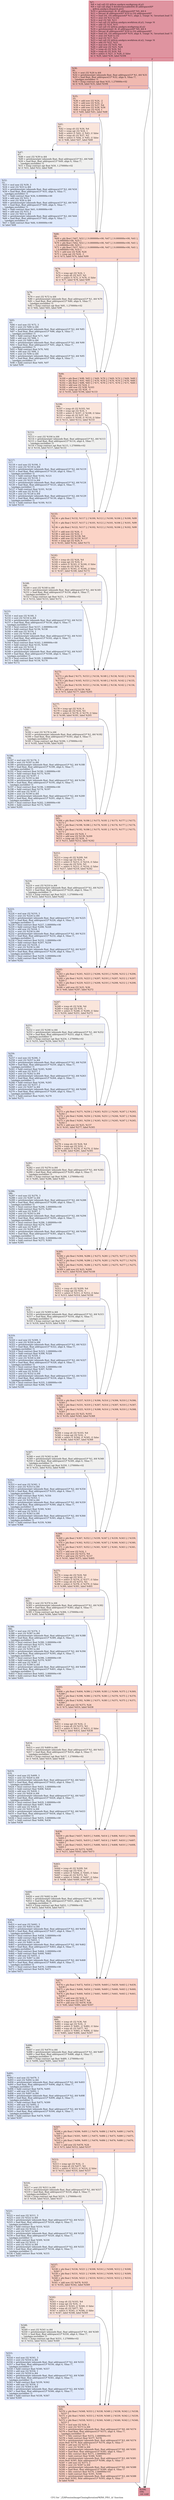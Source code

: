 digraph "CFG for '_Z28PossionImageCloningIterationPKfS0_PfS1_iii' function" {
	label="CFG for '_Z28PossionImageCloningIterationPKfS0_PfS1_iii' function";

	Node0x60a8500 [shape=record,color="#b70d28ff", style=filled, fillcolor="#b70d2870",label="{%7:\l  %8 = tail call i32 @llvm.amdgcn.workgroup.id.y()\l  %9 = tail call align 4 dereferenceable(64) i8 addrspace(4)*\l... @llvm.amdgcn.dispatch.ptr()\l  %10 = getelementptr i8, i8 addrspace(4)* %9, i64 6\l  %11 = bitcast i8 addrspace(4)* %10 to i16 addrspace(4)*\l  %12 = load i16, i16 addrspace(4)* %11, align 2, !range !4, !invariant.load !5\l  %13 = zext i16 %12 to i32\l  %14 = mul i32 %8, %13\l  %15 = tail call i32 @llvm.amdgcn.workitem.id.y(), !range !6\l  %16 = add i32 %14, %15\l  %17 = tail call i32 @llvm.amdgcn.workgroup.id.x()\l  %18 = getelementptr i8, i8 addrspace(4)* %9, i64 4\l  %19 = bitcast i8 addrspace(4)* %18 to i16 addrspace(4)*\l  %20 = load i16, i16 addrspace(4)* %19, align 4, !range !4, !invariant.load !5\l  %21 = zext i16 %20 to i32\l  %22 = mul i32 %17, %21\l  %23 = tail call i32 @llvm.amdgcn.workitem.id.x(), !range !6\l  %24 = add i32 %22, %23\l  %25 = mul nsw i32 %16, %4\l  %26 = add nsw i32 %25, %24\l  %27 = icmp slt i32 %16, %5\l  %28 = icmp slt i32 %24, %4\l  %29 = select i1 %27, i1 %28, i1 false\l  br i1 %29, label %30, label %594\l|{<s0>T|<s1>F}}"];
	Node0x60a8500:s0 -> Node0x60ac0b0;
	Node0x60a8500:s1 -> Node0x60ac140;
	Node0x60ac0b0 [shape=record,color="#3d50c3ff", style=filled, fillcolor="#de614d70",label="{%30:\l30:                                               \l  %31 = sext i32 %26 to i64\l  %32 = getelementptr inbounds float, float addrspace(1)* %1, i64 %31\l  %33 = load float, float addrspace(1)* %32, align 4, !tbaa !7,\l... !amdgpu.noclobber !5\l  %34 = fcmp contract ogt float %33, 1.270000e+02\l  br i1 %34, label %35, label %594\l|{<s0>T|<s1>F}}"];
	Node0x60ac0b0:s0 -> Node0x60ad1c0;
	Node0x60ac0b0:s1 -> Node0x60ac140;
	Node0x60ad1c0 [shape=record,color="#3d50c3ff", style=filled, fillcolor="#f59c7d70",label="{%35:\l35:                                               \l  %36 = add nsw i32 %24, -2\l  %37 = add nsw i32 %16, -2\l  %38 = mul nsw i32 %37, %4\l  %39 = add nsw i32 %38, %36\l  %40 = icmp sgt i32 %24, 1\l  br i1 %40, label %41, label %68\l|{<s0>T|<s1>F}}"];
	Node0x60ad1c0:s0 -> Node0x60ad5d0;
	Node0x60ad1c0:s1 -> Node0x60ad620;
	Node0x60ad5d0 [shape=record,color="#3d50c3ff", style=filled, fillcolor="#f4c5ad70",label="{%41:\l41:                                               \l  %42 = icmp slt i32 %36, %4\l  %43 = icmp sgt i32 %16, 1\l  %44 = select i1 %42, i1 %43, i1 false\l  %45 = icmp slt i32 %37, %5\l  %46 = select i1 %44, i1 %45, i1 false\l  br i1 %46, label %47, label %68\l|{<s0>T|<s1>F}}"];
	Node0x60ad5d0:s0 -> Node0x60ada70;
	Node0x60ad5d0:s1 -> Node0x60ad620;
	Node0x60ada70 [shape=record,color="#3d50c3ff", style=filled, fillcolor="#dedcdb70",label="{%47:\l47:                                               \l  %48 = sext i32 %39 to i64\l  %49 = getelementptr inbounds float, float addrspace(1)* %1, i64 %48\l  %50 = load float, float addrspace(1)* %49, align 4, !tbaa !7,\l... !amdgpu.noclobber !5\l  %51 = fcmp contract ogt float %50, 1.270000e+02\l  br i1 %51, label %52, label %68\l|{<s0>T|<s1>F}}"];
	Node0x60ada70:s0 -> Node0x60ae390;
	Node0x60ada70:s1 -> Node0x60ad620;
	Node0x60ae390 [shape=record,color="#3d50c3ff", style=filled, fillcolor="#b9d0f970",label="{%52:\l52:                                               \l  %53 = mul nsw i32 %39, 3\l  %54 = sext i32 %53 to i64\l  %55 = getelementptr inbounds float, float addrspace(1)* %2, i64 %54\l  %56 = load float, float addrspace(1)* %55, align 4, !tbaa !7,\l... !amdgpu.noclobber !5\l  %57 = fadd contract float %56, 0.000000e+00\l  %58 = add nsw i32 %53, 1\l  %59 = sext i32 %58 to i64\l  %60 = getelementptr inbounds float, float addrspace(1)* %2, i64 %59\l  %61 = load float, float addrspace(1)* %60, align 4, !tbaa !7,\l... !amdgpu.noclobber !5\l  %62 = fadd contract float %61, 0.000000e+00\l  %63 = add nsw i32 %53, 2\l  %64 = sext i32 %63 to i64\l  %65 = getelementptr inbounds float, float addrspace(1)* %2, i64 %64\l  %66 = load float, float addrspace(1)* %65, align 4, !tbaa !7,\l... !amdgpu.noclobber !5\l  %67 = fadd contract float %66, 0.000000e+00\l  br label %68\l}"];
	Node0x60ae390 -> Node0x60ad620;
	Node0x60ad620 [shape=record,color="#3d50c3ff", style=filled, fillcolor="#f59c7d70",label="{%68:\l68:                                               \l  %69 = phi float [ %67, %52 ], [ 0.000000e+00, %47 ], [ 0.000000e+00, %41 ],\l... [ 0.000000e+00, %35 ]\l  %70 = phi float [ %62, %52 ], [ 0.000000e+00, %47 ], [ 0.000000e+00, %41 ],\l... [ 0.000000e+00, %35 ]\l  %71 = phi float [ %57, %52 ], [ 0.000000e+00, %47 ], [ 0.000000e+00, %41 ],\l... [ 0.000000e+00, %35 ]\l  %72 = add nsw i32 %38, %24\l  %73 = icmp sgt i32 %24, -1\l  br i1 %73, label %74, label %99\l|{<s0>T|<s1>F}}"];
	Node0x60ad620:s0 -> Node0x60af490;
	Node0x60ad620:s1 -> Node0x60af4e0;
	Node0x60af490 [shape=record,color="#3d50c3ff", style=filled, fillcolor="#f7b99e70",label="{%74:\l74:                                               \l  %75 = icmp sgt i32 %16, 1\l  %76 = icmp slt i32 %37, %5\l  %77 = select i1 %75, i1 %76, i1 false\l  br i1 %77, label %78, label %99\l|{<s0>T|<s1>F}}"];
	Node0x60af490:s0 -> Node0x60af7f0;
	Node0x60af490:s1 -> Node0x60af4e0;
	Node0x60af7f0 [shape=record,color="#3d50c3ff", style=filled, fillcolor="#e5d8d170",label="{%78:\l78:                                               \l  %79 = sext i32 %72 to i64\l  %80 = getelementptr inbounds float, float addrspace(1)* %1, i64 %79\l  %81 = load float, float addrspace(1)* %80, align 4, !tbaa !7,\l... !amdgpu.noclobber !5\l  %82 = fcmp contract ogt float %81, 1.270000e+02\l  br i1 %82, label %83, label %99\l|{<s0>T|<s1>F}}"];
	Node0x60af7f0:s0 -> Node0x60afb30;
	Node0x60af7f0:s1 -> Node0x60af4e0;
	Node0x60afb30 [shape=record,color="#3d50c3ff", style=filled, fillcolor="#c5d6f270",label="{%83:\l83:                                               \l  %84 = mul nsw i32 %72, 3\l  %85 = sext i32 %84 to i64\l  %86 = getelementptr inbounds float, float addrspace(1)* %2, i64 %85\l  %87 = load float, float addrspace(1)* %86, align 4, !tbaa !7,\l... !amdgpu.noclobber !5\l  %88 = fadd contract float %71, %87\l  %89 = add nsw i32 %84, 1\l  %90 = sext i32 %89 to i64\l  %91 = getelementptr inbounds float, float addrspace(1)* %2, i64 %90\l  %92 = load float, float addrspace(1)* %91, align 4, !tbaa !7,\l... !amdgpu.noclobber !5\l  %93 = fadd contract float %70, %92\l  %94 = add nsw i32 %84, 2\l  %95 = sext i32 %94 to i64\l  %96 = getelementptr inbounds float, float addrspace(1)* %2, i64 %95\l  %97 = load float, float addrspace(1)* %96, align 4, !tbaa !7,\l... !amdgpu.noclobber !5\l  %98 = fadd contract float %69, %97\l  br label %99\l}"];
	Node0x60afb30 -> Node0x60af4e0;
	Node0x60af4e0 [shape=record,color="#3d50c3ff", style=filled, fillcolor="#f59c7d70",label="{%99:\l99:                                               \l  %100 = phi float [ %98, %83 ], [ %69, %78 ], [ %69, %74 ], [ %69, %68 ]\l  %101 = phi float [ %93, %83 ], [ %70, %78 ], [ %70, %74 ], [ %70, %68 ]\l  %102 = phi float [ %88, %83 ], [ %71, %78 ], [ %71, %74 ], [ %71, %68 ]\l  %103 = add nsw i32 %24, 2\l  %104 = add nsw i32 %38, %103\l  %105 = icmp sgt i32 %24, -3\l  br i1 %105, label %106, label %133\l|{<s0>T|<s1>F}}"];
	Node0x60af4e0:s0 -> Node0x60b09f0;
	Node0x60af4e0:s1 -> Node0x60b0a40;
	Node0x60b09f0 [shape=record,color="#3d50c3ff", style=filled, fillcolor="#f4c5ad70",label="{%106:\l106:                                              \l  %107 = icmp slt i32 %103, %4\l  %108 = icmp sgt i32 %16, 1\l  %109 = select i1 %107, i1 %108, i1 false\l  %110 = icmp slt i32 %37, %5\l  %111 = select i1 %109, i1 %110, i1 false\l  br i1 %111, label %112, label %133\l|{<s0>T|<s1>F}}"];
	Node0x60b09f0:s0 -> Node0x60b0e90;
	Node0x60b09f0:s1 -> Node0x60b0a40;
	Node0x60b0e90 [shape=record,color="#3d50c3ff", style=filled, fillcolor="#dedcdb70",label="{%112:\l112:                                              \l  %113 = sext i32 %104 to i64\l  %114 = getelementptr inbounds float, float addrspace(1)* %1, i64 %113\l  %115 = load float, float addrspace(1)* %114, align 4, !tbaa !7,\l... !amdgpu.noclobber !5\l  %116 = fcmp contract ogt float %115, 1.270000e+02\l  br i1 %116, label %117, label %133\l|{<s0>T|<s1>F}}"];
	Node0x60b0e90:s0 -> Node0x60b11d0;
	Node0x60b0e90:s1 -> Node0x60b0a40;
	Node0x60b11d0 [shape=record,color="#3d50c3ff", style=filled, fillcolor="#b9d0f970",label="{%117:\l117:                                              \l  %118 = mul nsw i32 %104, 3\l  %119 = sext i32 %118 to i64\l  %120 = getelementptr inbounds float, float addrspace(1)* %2, i64 %119\l  %121 = load float, float addrspace(1)* %120, align 4, !tbaa !7,\l... !amdgpu.noclobber !5\l  %122 = fadd contract float %102, %121\l  %123 = add nsw i32 %118, 1\l  %124 = sext i32 %123 to i64\l  %125 = getelementptr inbounds float, float addrspace(1)* %2, i64 %124\l  %126 = load float, float addrspace(1)* %125, align 4, !tbaa !7,\l... !amdgpu.noclobber !5\l  %127 = fadd contract float %101, %126\l  %128 = add nsw i32 %118, 2\l  %129 = sext i32 %128 to i64\l  %130 = getelementptr inbounds float, float addrspace(1)* %2, i64 %129\l  %131 = load float, float addrspace(1)* %130, align 4, !tbaa !7,\l... !amdgpu.noclobber !5\l  %132 = fadd contract float %100, %131\l  br label %133\l}"];
	Node0x60b11d0 -> Node0x60b0a40;
	Node0x60b0a40 [shape=record,color="#3d50c3ff", style=filled, fillcolor="#f59c7d70",label="{%133:\l133:                                              \l  %134 = phi float [ %132, %117 ], [ %100, %112 ], [ %100, %106 ], [ %100, %99\l... ]\l  %135 = phi float [ %127, %117 ], [ %101, %112 ], [ %101, %106 ], [ %101, %99\l... ]\l  %136 = phi float [ %122, %117 ], [ %102, %112 ], [ %102, %106 ], [ %102, %99\l... ]\l  %137 = add nsw i32 %24, -1\l  %138 = add nsw i32 %16, -1\l  %139 = mul nsw i32 %138, %4\l  %140 = add nsw i32 %139, %137\l  %141 = icmp sgt i32 %24, 0\l  br i1 %141, label %142, label %172\l|{<s0>T|<s1>F}}"];
	Node0x60b0a40:s0 -> Node0x60b25b0;
	Node0x60b0a40:s1 -> Node0x60b2600;
	Node0x60b25b0 [shape=record,color="#3d50c3ff", style=filled, fillcolor="#f7b99e70",label="{%142:\l142:                                              \l  %143 = icmp sle i32 %24, %4\l  %144 = icmp sgt i32 %16, 0\l  %145 = select i1 %143, i1 %144, i1 false\l  %146 = icmp sle i32 %16, %5\l  %147 = select i1 %145, i1 %146, i1 false\l  br i1 %147, label %148, label %172\l|{<s0>T|<s1>F}}"];
	Node0x60b25b0:s0 -> Node0x60b2a50;
	Node0x60b25b0:s1 -> Node0x60b2600;
	Node0x60b2a50 [shape=record,color="#3d50c3ff", style=filled, fillcolor="#e5d8d170",label="{%148:\l148:                                              \l  %149 = sext i32 %140 to i64\l  %150 = getelementptr inbounds float, float addrspace(1)* %1, i64 %149\l  %151 = load float, float addrspace(1)* %150, align 4, !tbaa !7,\l... !amdgpu.noclobber !5\l  %152 = fcmp contract ogt float %151, 1.270000e+02\l  br i1 %152, label %153, label %172\l|{<s0>T|<s1>F}}"];
	Node0x60b2a50:s0 -> Node0x60b2d90;
	Node0x60b2a50:s1 -> Node0x60b2600;
	Node0x60b2d90 [shape=record,color="#3d50c3ff", style=filled, fillcolor="#c5d6f270",label="{%153:\l153:                                              \l  %154 = mul nsw i32 %140, 3\l  %155 = sext i32 %154 to i64\l  %156 = getelementptr inbounds float, float addrspace(1)* %2, i64 %155\l  %157 = load float, float addrspace(1)* %156, align 4, !tbaa !7,\l... !amdgpu.noclobber !5\l  %158 = fmul contract float %157, 2.000000e+00\l  %159 = fadd contract float %136, %158\l  %160 = add nsw i32 %154, 1\l  %161 = sext i32 %160 to i64\l  %162 = getelementptr inbounds float, float addrspace(1)* %2, i64 %161\l  %163 = load float, float addrspace(1)* %162, align 4, !tbaa !7,\l... !amdgpu.noclobber !5\l  %164 = fmul contract float %163, 2.000000e+00\l  %165 = fadd contract float %135, %164\l  %166 = add nsw i32 %154, 2\l  %167 = sext i32 %166 to i64\l  %168 = getelementptr inbounds float, float addrspace(1)* %2, i64 %167\l  %169 = load float, float addrspace(1)* %168, align 4, !tbaa !7,\l... !amdgpu.noclobber !5\l  %170 = fmul contract float %169, 2.000000e+00\l  %171 = fadd contract float %134, %170\l  br label %172\l}"];
	Node0x60b2d90 -> Node0x60b2600;
	Node0x60b2600 [shape=record,color="#3d50c3ff", style=filled, fillcolor="#f59c7d70",label="{%172:\l172:                                              \l  %173 = phi float [ %171, %153 ], [ %134, %148 ], [ %134, %142 ], [ %134,\l... %133 ]\l  %174 = phi float [ %165, %153 ], [ %135, %148 ], [ %135, %142 ], [ %135,\l... %133 ]\l  %175 = phi float [ %159, %153 ], [ %136, %148 ], [ %136, %142 ], [ %136,\l... %133 ]\l  %176 = add nsw i32 %139, %24\l  br i1 %73, label %177, label %205\l|{<s0>T|<s1>F}}"];
	Node0x60b2600:s0 -> Node0x60b3d20;
	Node0x60b2600:s1 -> Node0x60b3d70;
	Node0x60b3d20 [shape=record,color="#3d50c3ff", style=filled, fillcolor="#f7b99e70",label="{%177:\l177:                                              \l  %178 = icmp sgt i32 %16, 0\l  %179 = icmp sle i32 %16, %5\l  %180 = select i1 %178, i1 %179, i1 false\l  br i1 %180, label %181, label %205\l|{<s0>T|<s1>F}}"];
	Node0x60b3d20:s0 -> Node0x60b4080;
	Node0x60b3d20:s1 -> Node0x60b3d70;
	Node0x60b4080 [shape=record,color="#3d50c3ff", style=filled, fillcolor="#e5d8d170",label="{%181:\l181:                                              \l  %182 = sext i32 %176 to i64\l  %183 = getelementptr inbounds float, float addrspace(1)* %1, i64 %182\l  %184 = load float, float addrspace(1)* %183, align 4, !tbaa !7,\l... !amdgpu.noclobber !5\l  %185 = fcmp contract ogt float %184, 1.270000e+02\l  br i1 %185, label %186, label %205\l|{<s0>T|<s1>F}}"];
	Node0x60b4080:s0 -> Node0x60b4390;
	Node0x60b4080:s1 -> Node0x60b3d70;
	Node0x60b4390 [shape=record,color="#3d50c3ff", style=filled, fillcolor="#c5d6f270",label="{%186:\l186:                                              \l  %187 = mul nsw i32 %176, 3\l  %188 = sext i32 %187 to i64\l  %189 = getelementptr inbounds float, float addrspace(1)* %2, i64 %188\l  %190 = load float, float addrspace(1)* %189, align 4, !tbaa !7,\l... !amdgpu.noclobber !5\l  %191 = fmul contract float %190, 2.000000e+00\l  %192 = fadd contract float %175, %191\l  %193 = add nsw i32 %187, 1\l  %194 = sext i32 %193 to i64\l  %195 = getelementptr inbounds float, float addrspace(1)* %2, i64 %194\l  %196 = load float, float addrspace(1)* %195, align 4, !tbaa !7,\l... !amdgpu.noclobber !5\l  %197 = fmul contract float %196, 2.000000e+00\l  %198 = fadd contract float %174, %197\l  %199 = add nsw i32 %187, 2\l  %200 = sext i32 %199 to i64\l  %201 = getelementptr inbounds float, float addrspace(1)* %2, i64 %200\l  %202 = load float, float addrspace(1)* %201, align 4, !tbaa !7,\l... !amdgpu.noclobber !5\l  %203 = fmul contract float %202, 2.000000e+00\l  %204 = fadd contract float %173, %203\l  br label %205\l}"];
	Node0x60b4390 -> Node0x60b3d70;
	Node0x60b3d70 [shape=record,color="#3d50c3ff", style=filled, fillcolor="#f59c7d70",label="{%205:\l205:                                              \l  %206 = phi float [ %204, %186 ], [ %173, %181 ], [ %173, %177 ], [ %173,\l... %172 ]\l  %207 = phi float [ %198, %186 ], [ %174, %181 ], [ %174, %177 ], [ %174,\l... %172 ]\l  %208 = phi float [ %192, %186 ], [ %175, %181 ], [ %175, %177 ], [ %175,\l... %172 ]\l  %209 = add nsw i32 %24, 1\l  %210 = add nsw i32 %139, %209\l  %211 = icmp sgt i32 %24, -2\l  br i1 %211, label %212, label %242\l|{<s0>T|<s1>F}}"];
	Node0x60b3d70:s0 -> Node0x60b5400;
	Node0x60b3d70:s1 -> Node0x60b5450;
	Node0x60b5400 [shape=record,color="#3d50c3ff", style=filled, fillcolor="#f4c5ad70",label="{%212:\l212:                                              \l  %213 = icmp slt i32 %209, %4\l  %214 = icmp sgt i32 %16, 0\l  %215 = select i1 %213, i1 %214, i1 false\l  %216 = icmp sle i32 %16, %5\l  %217 = select i1 %215, i1 %216, i1 false\l  br i1 %217, label %218, label %242\l|{<s0>T|<s1>F}}"];
	Node0x60b5400:s0 -> Node0x60b58a0;
	Node0x60b5400:s1 -> Node0x60b5450;
	Node0x60b58a0 [shape=record,color="#3d50c3ff", style=filled, fillcolor="#dedcdb70",label="{%218:\l218:                                              \l  %219 = sext i32 %210 to i64\l  %220 = getelementptr inbounds float, float addrspace(1)* %1, i64 %219\l  %221 = load float, float addrspace(1)* %220, align 4, !tbaa !7,\l... !amdgpu.noclobber !5\l  %222 = fcmp contract ogt float %221, 1.270000e+02\l  br i1 %222, label %223, label %242\l|{<s0>T|<s1>F}}"];
	Node0x60b58a0:s0 -> Node0x60b5bb0;
	Node0x60b58a0:s1 -> Node0x60b5450;
	Node0x60b5bb0 [shape=record,color="#3d50c3ff", style=filled, fillcolor="#b9d0f970",label="{%223:\l223:                                              \l  %224 = mul nsw i32 %210, 3\l  %225 = sext i32 %224 to i64\l  %226 = getelementptr inbounds float, float addrspace(1)* %2, i64 %225\l  %227 = load float, float addrspace(1)* %226, align 4, !tbaa !7,\l... !amdgpu.noclobber !5\l  %228 = fmul contract float %227, 2.000000e+00\l  %229 = fadd contract float %208, %228\l  %230 = add nsw i32 %224, 1\l  %231 = sext i32 %230 to i64\l  %232 = getelementptr inbounds float, float addrspace(1)* %2, i64 %231\l  %233 = load float, float addrspace(1)* %232, align 4, !tbaa !7,\l... !amdgpu.noclobber !5\l  %234 = fmul contract float %233, 2.000000e+00\l  %235 = fadd contract float %207, %234\l  %236 = add nsw i32 %224, 2\l  %237 = sext i32 %236 to i64\l  %238 = getelementptr inbounds float, float addrspace(1)* %2, i64 %237\l  %239 = load float, float addrspace(1)* %238, align 4, !tbaa !7,\l... !amdgpu.noclobber !5\l  %240 = fmul contract float %239, 2.000000e+00\l  %241 = fadd contract float %206, %240\l  br label %242\l}"];
	Node0x60b5bb0 -> Node0x60b5450;
	Node0x60b5450 [shape=record,color="#3d50c3ff", style=filled, fillcolor="#f59c7d70",label="{%242:\l242:                                              \l  %243 = phi float [ %241, %223 ], [ %206, %218 ], [ %206, %212 ], [ %206,\l... %205 ]\l  %244 = phi float [ %235, %223 ], [ %207, %218 ], [ %207, %212 ], [ %207,\l... %205 ]\l  %245 = phi float [ %229, %223 ], [ %208, %218 ], [ %208, %212 ], [ %208,\l... %205 ]\l  %246 = add nsw i32 %25, %36\l  br i1 %40, label %247, label %272\l|{<s0>T|<s1>F}}"];
	Node0x60b5450:s0 -> Node0x60b6b00;
	Node0x60b5450:s1 -> Node0x60b6b50;
	Node0x60b6b00 [shape=record,color="#3d50c3ff", style=filled, fillcolor="#f4c5ad70",label="{%247:\l247:                                              \l  %248 = icmp slt i32 %36, %4\l  %249 = icmp sgt i32 %16, -1\l  %250 = select i1 %248, i1 %249, i1 false\l  br i1 %250, label %251, label %272\l|{<s0>T|<s1>F}}"];
	Node0x60b6b00:s0 -> Node0x60b6e60;
	Node0x60b6b00:s1 -> Node0x60b6b50;
	Node0x60b6e60 [shape=record,color="#3d50c3ff", style=filled, fillcolor="#dedcdb70",label="{%251:\l251:                                              \l  %252 = sext i32 %246 to i64\l  %253 = getelementptr inbounds float, float addrspace(1)* %1, i64 %252\l  %254 = load float, float addrspace(1)* %253, align 4, !tbaa !7,\l... !amdgpu.noclobber !5\l  %255 = fcmp contract ogt float %254, 1.270000e+02\l  br i1 %255, label %256, label %272\l|{<s0>T|<s1>F}}"];
	Node0x60b6e60:s0 -> Node0x60b7170;
	Node0x60b6e60:s1 -> Node0x60b6b50;
	Node0x60b7170 [shape=record,color="#3d50c3ff", style=filled, fillcolor="#b9d0f970",label="{%256:\l256:                                              \l  %257 = mul nsw i32 %246, 3\l  %258 = sext i32 %257 to i64\l  %259 = getelementptr inbounds float, float addrspace(1)* %2, i64 %258\l  %260 = load float, float addrspace(1)* %259, align 4, !tbaa !7,\l... !amdgpu.noclobber !5\l  %261 = fadd contract float %245, %260\l  %262 = add nsw i32 %257, 1\l  %263 = sext i32 %262 to i64\l  %264 = getelementptr inbounds float, float addrspace(1)* %2, i64 %263\l  %265 = load float, float addrspace(1)* %264, align 4, !tbaa !7,\l... !amdgpu.noclobber !5\l  %266 = fadd contract float %244, %265\l  %267 = add nsw i32 %257, 2\l  %268 = sext i32 %267 to i64\l  %269 = getelementptr inbounds float, float addrspace(1)* %2, i64 %268\l  %270 = load float, float addrspace(1)* %269, align 4, !tbaa !7,\l... !amdgpu.noclobber !5\l  %271 = fadd contract float %243, %270\l  br label %272\l}"];
	Node0x60b7170 -> Node0x60b6b50;
	Node0x60b6b50 [shape=record,color="#3d50c3ff", style=filled, fillcolor="#f59c7d70",label="{%272:\l272:                                              \l  %273 = phi float [ %271, %256 ], [ %243, %251 ], [ %243, %247 ], [ %243,\l... %242 ]\l  %274 = phi float [ %266, %256 ], [ %244, %251 ], [ %244, %247 ], [ %244,\l... %242 ]\l  %275 = phi float [ %261, %256 ], [ %245, %251 ], [ %245, %247 ], [ %245,\l... %242 ]\l  %276 = add nsw i32 %25, %137\l  br i1 %141, label %277, label %305\l|{<s0>T|<s1>F}}"];
	Node0x60b6b50:s0 -> Node0x60b8750;
	Node0x60b6b50:s1 -> Node0x60b87a0;
	Node0x60b8750 [shape=record,color="#3d50c3ff", style=filled, fillcolor="#f7b99e70",label="{%277:\l277:                                              \l  %278 = icmp sle i32 %24, %4\l  %279 = icmp sgt i32 %16, -1\l  %280 = select i1 %278, i1 %279, i1 false\l  br i1 %280, label %281, label %305\l|{<s0>T|<s1>F}}"];
	Node0x60b8750:s0 -> Node0x60b8a70;
	Node0x60b8750:s1 -> Node0x60b87a0;
	Node0x60b8a70 [shape=record,color="#3d50c3ff", style=filled, fillcolor="#e5d8d170",label="{%281:\l281:                                              \l  %282 = sext i32 %276 to i64\l  %283 = getelementptr inbounds float, float addrspace(1)* %1, i64 %282\l  %284 = load float, float addrspace(1)* %283, align 4, !tbaa !7,\l... !amdgpu.noclobber !5\l  %285 = fcmp contract ogt float %284, 1.270000e+02\l  br i1 %285, label %286, label %305\l|{<s0>T|<s1>F}}"];
	Node0x60b8a70:s0 -> Node0x60b8d80;
	Node0x60b8a70:s1 -> Node0x60b87a0;
	Node0x60b8d80 [shape=record,color="#3d50c3ff", style=filled, fillcolor="#c5d6f270",label="{%286:\l286:                                              \l  %287 = mul nsw i32 %276, 3\l  %288 = sext i32 %287 to i64\l  %289 = getelementptr inbounds float, float addrspace(1)* %2, i64 %288\l  %290 = load float, float addrspace(1)* %289, align 4, !tbaa !7,\l... !amdgpu.noclobber !5\l  %291 = fmul contract float %290, 2.000000e+00\l  %292 = fadd contract float %275, %291\l  %293 = add nsw i32 %287, 1\l  %294 = sext i32 %293 to i64\l  %295 = getelementptr inbounds float, float addrspace(1)* %2, i64 %294\l  %296 = load float, float addrspace(1)* %295, align 4, !tbaa !7,\l... !amdgpu.noclobber !5\l  %297 = fmul contract float %296, 2.000000e+00\l  %298 = fadd contract float %274, %297\l  %299 = add nsw i32 %287, 2\l  %300 = sext i32 %299 to i64\l  %301 = getelementptr inbounds float, float addrspace(1)* %2, i64 %300\l  %302 = load float, float addrspace(1)* %301, align 4, !tbaa !7,\l... !amdgpu.noclobber !5\l  %303 = fmul contract float %302, 2.000000e+00\l  %304 = fadd contract float %273, %303\l  br label %305\l}"];
	Node0x60b8d80 -> Node0x60b87a0;
	Node0x60b87a0 [shape=record,color="#3d50c3ff", style=filled, fillcolor="#f59c7d70",label="{%305:\l305:                                              \l  %306 = phi float [ %304, %286 ], [ %273, %281 ], [ %273, %277 ], [ %273,\l... %272 ]\l  %307 = phi float [ %298, %286 ], [ %274, %281 ], [ %274, %277 ], [ %274,\l... %272 ]\l  %308 = phi float [ %292, %286 ], [ %275, %281 ], [ %275, %277 ], [ %275,\l... %272 ]\l  %309 = add nsw i32 %25, %209\l  br i1 %211, label %310, label %338\l|{<s0>T|<s1>F}}"];
	Node0x60b87a0:s0 -> Node0x60b9cd0;
	Node0x60b87a0:s1 -> Node0x60b9d20;
	Node0x60b9cd0 [shape=record,color="#3d50c3ff", style=filled, fillcolor="#f4c5ad70",label="{%310:\l310:                                              \l  %311 = icmp slt i32 %209, %4\l  %312 = icmp sgt i32 %16, -1\l  %313 = select i1 %311, i1 %312, i1 false\l  br i1 %313, label %314, label %338\l|{<s0>T|<s1>F}}"];
	Node0x60b9cd0:s0 -> Node0x60ba030;
	Node0x60b9cd0:s1 -> Node0x60b9d20;
	Node0x60ba030 [shape=record,color="#3d50c3ff", style=filled, fillcolor="#dedcdb70",label="{%314:\l314:                                              \l  %315 = sext i32 %309 to i64\l  %316 = getelementptr inbounds float, float addrspace(1)* %1, i64 %315\l  %317 = load float, float addrspace(1)* %316, align 4, !tbaa !7,\l... !amdgpu.noclobber !5\l  %318 = fcmp contract ogt float %317, 1.270000e+02\l  br i1 %318, label %319, label %338\l|{<s0>T|<s1>F}}"];
	Node0x60ba030:s0 -> Node0x60ba340;
	Node0x60ba030:s1 -> Node0x60b9d20;
	Node0x60ba340 [shape=record,color="#3d50c3ff", style=filled, fillcolor="#b9d0f970",label="{%319:\l319:                                              \l  %320 = mul nsw i32 %309, 3\l  %321 = sext i32 %320 to i64\l  %322 = getelementptr inbounds float, float addrspace(1)* %2, i64 %321\l  %323 = load float, float addrspace(1)* %322, align 4, !tbaa !7,\l... !amdgpu.noclobber !5\l  %324 = fmul contract float %323, 2.000000e+00\l  %325 = fadd contract float %308, %324\l  %326 = add nsw i32 %320, 1\l  %327 = sext i32 %326 to i64\l  %328 = getelementptr inbounds float, float addrspace(1)* %2, i64 %327\l  %329 = load float, float addrspace(1)* %328, align 4, !tbaa !7,\l... !amdgpu.noclobber !5\l  %330 = fmul contract float %329, 2.000000e+00\l  %331 = fadd contract float %307, %330\l  %332 = add nsw i32 %320, 2\l  %333 = sext i32 %332 to i64\l  %334 = getelementptr inbounds float, float addrspace(1)* %2, i64 %333\l  %335 = load float, float addrspace(1)* %334, align 4, !tbaa !7,\l... !amdgpu.noclobber !5\l  %336 = fmul contract float %335, 2.000000e+00\l  %337 = fadd contract float %306, %336\l  br label %338\l}"];
	Node0x60ba340 -> Node0x60b9d20;
	Node0x60b9d20 [shape=record,color="#3d50c3ff", style=filled, fillcolor="#f59c7d70",label="{%338:\l338:                                              \l  %339 = phi float [ %337, %319 ], [ %306, %314 ], [ %306, %310 ], [ %306,\l... %305 ]\l  %340 = phi float [ %331, %319 ], [ %307, %314 ], [ %307, %310 ], [ %307,\l... %305 ]\l  %341 = phi float [ %325, %319 ], [ %308, %314 ], [ %308, %310 ], [ %308,\l... %305 ]\l  %342 = add nsw i32 %25, %103\l  br i1 %105, label %343, label %368\l|{<s0>T|<s1>F}}"];
	Node0x60b9d20:s0 -> Node0x60bb2a0;
	Node0x60b9d20:s1 -> Node0x60bb2f0;
	Node0x60bb2a0 [shape=record,color="#3d50c3ff", style=filled, fillcolor="#f4c5ad70",label="{%343:\l343:                                              \l  %344 = icmp slt i32 %103, %4\l  %345 = icmp sgt i32 %16, -1\l  %346 = select i1 %344, i1 %345, i1 false\l  br i1 %346, label %347, label %368\l|{<s0>T|<s1>F}}"];
	Node0x60bb2a0:s0 -> Node0x60bb600;
	Node0x60bb2a0:s1 -> Node0x60bb2f0;
	Node0x60bb600 [shape=record,color="#3d50c3ff", style=filled, fillcolor="#dedcdb70",label="{%347:\l347:                                              \l  %348 = sext i32 %342 to i64\l  %349 = getelementptr inbounds float, float addrspace(1)* %1, i64 %348\l  %350 = load float, float addrspace(1)* %349, align 4, !tbaa !7,\l... !amdgpu.noclobber !5\l  %351 = fcmp contract ogt float %350, 1.270000e+02\l  br i1 %351, label %352, label %368\l|{<s0>T|<s1>F}}"];
	Node0x60bb600:s0 -> Node0x60bb910;
	Node0x60bb600:s1 -> Node0x60bb2f0;
	Node0x60bb910 [shape=record,color="#3d50c3ff", style=filled, fillcolor="#b9d0f970",label="{%352:\l352:                                              \l  %353 = mul nsw i32 %342, 3\l  %354 = sext i32 %353 to i64\l  %355 = getelementptr inbounds float, float addrspace(1)* %2, i64 %354\l  %356 = load float, float addrspace(1)* %355, align 4, !tbaa !7,\l... !amdgpu.noclobber !5\l  %357 = fadd contract float %341, %356\l  %358 = add nsw i32 %353, 1\l  %359 = sext i32 %358 to i64\l  %360 = getelementptr inbounds float, float addrspace(1)* %2, i64 %359\l  %361 = load float, float addrspace(1)* %360, align 4, !tbaa !7,\l... !amdgpu.noclobber !5\l  %362 = fadd contract float %340, %361\l  %363 = add nsw i32 %353, 2\l  %364 = sext i32 %363 to i64\l  %365 = getelementptr inbounds float, float addrspace(1)* %2, i64 %364\l  %366 = load float, float addrspace(1)* %365, align 4, !tbaa !7,\l... !amdgpu.noclobber !5\l  %367 = fadd contract float %339, %366\l  br label %368\l}"];
	Node0x60bb910 -> Node0x60bb2f0;
	Node0x60bb2f0 [shape=record,color="#3d50c3ff", style=filled, fillcolor="#f59c7d70",label="{%368:\l368:                                              \l  %369 = phi float [ %367, %352 ], [ %339, %347 ], [ %339, %343 ], [ %339,\l... %338 ]\l  %370 = phi float [ %362, %352 ], [ %340, %347 ], [ %340, %343 ], [ %340,\l... %338 ]\l  %371 = phi float [ %357, %352 ], [ %341, %347 ], [ %341, %343 ], [ %341,\l... %338 ]\l  %372 = add nsw i32 %16, 1\l  %373 = mul nsw i32 %372, %4\l  %374 = add nsw i32 %373, %137\l  br i1 %141, label %375, label %405\l|{<s0>T|<s1>F}}"];
	Node0x60bb2f0:s0 -> Node0x60bc7d0;
	Node0x60bb2f0:s1 -> Node0x60bc820;
	Node0x60bc7d0 [shape=record,color="#3d50c3ff", style=filled, fillcolor="#f7b99e70",label="{%375:\l375:                                              \l  %376 = icmp sle i32 %24, %4\l  %377 = icmp sgt i32 %16, -2\l  %378 = select i1 %376, i1 %377, i1 false\l  %379 = icmp slt i32 %372, %5\l  %380 = select i1 %378, i1 %379, i1 false\l  br i1 %380, label %381, label %405\l|{<s0>T|<s1>F}}"];
	Node0x60bc7d0:s0 -> Node0x60bcc70;
	Node0x60bc7d0:s1 -> Node0x60bc820;
	Node0x60bcc70 [shape=record,color="#3d50c3ff", style=filled, fillcolor="#e5d8d170",label="{%381:\l381:                                              \l  %382 = sext i32 %374 to i64\l  %383 = getelementptr inbounds float, float addrspace(1)* %1, i64 %382\l  %384 = load float, float addrspace(1)* %383, align 4, !tbaa !7,\l... !amdgpu.noclobber !5\l  %385 = fcmp contract ogt float %384, 1.270000e+02\l  br i1 %385, label %386, label %405\l|{<s0>T|<s1>F}}"];
	Node0x60bcc70:s0 -> Node0x60bcf80;
	Node0x60bcc70:s1 -> Node0x60bc820;
	Node0x60bcf80 [shape=record,color="#3d50c3ff", style=filled, fillcolor="#c5d6f270",label="{%386:\l386:                                              \l  %387 = mul nsw i32 %374, 3\l  %388 = sext i32 %387 to i64\l  %389 = getelementptr inbounds float, float addrspace(1)* %2, i64 %388\l  %390 = load float, float addrspace(1)* %389, align 4, !tbaa !7,\l... !amdgpu.noclobber !5\l  %391 = fmul contract float %390, 2.000000e+00\l  %392 = fadd contract float %371, %391\l  %393 = add nsw i32 %387, 1\l  %394 = sext i32 %393 to i64\l  %395 = getelementptr inbounds float, float addrspace(1)* %2, i64 %394\l  %396 = load float, float addrspace(1)* %395, align 4, !tbaa !7,\l... !amdgpu.noclobber !5\l  %397 = fmul contract float %396, 2.000000e+00\l  %398 = fadd contract float %370, %397\l  %399 = add nsw i32 %387, 2\l  %400 = sext i32 %399 to i64\l  %401 = getelementptr inbounds float, float addrspace(1)* %2, i64 %400\l  %402 = load float, float addrspace(1)* %401, align 4, !tbaa !7,\l... !amdgpu.noclobber !5\l  %403 = fmul contract float %402, 2.000000e+00\l  %404 = fadd contract float %369, %403\l  br label %405\l}"];
	Node0x60bcf80 -> Node0x60bc820;
	Node0x60bc820 [shape=record,color="#3d50c3ff", style=filled, fillcolor="#f59c7d70",label="{%405:\l405:                                              \l  %406 = phi float [ %404, %386 ], [ %369, %381 ], [ %369, %375 ], [ %369,\l... %368 ]\l  %407 = phi float [ %398, %386 ], [ %370, %381 ], [ %370, %375 ], [ %370,\l... %368 ]\l  %408 = phi float [ %392, %386 ], [ %371, %381 ], [ %371, %375 ], [ %371,\l... %368 ]\l  %409 = add nsw i32 %373, %24\l  br i1 %73, label %410, label %438\l|{<s0>T|<s1>F}}"];
	Node0x60bc820:s0 -> Node0x60ab320;
	Node0x60bc820:s1 -> Node0x60ab370;
	Node0x60ab320 [shape=record,color="#3d50c3ff", style=filled, fillcolor="#f7b99e70",label="{%410:\l410:                                              \l  %411 = icmp sgt i32 %16, -2\l  %412 = icmp slt i32 %372, %5\l  %413 = select i1 %411, i1 %412, i1 false\l  br i1 %413, label %414, label %438\l|{<s0>T|<s1>F}}"];
	Node0x60ab320:s0 -> Node0x60a9920;
	Node0x60ab320:s1 -> Node0x60ab370;
	Node0x60a9920 [shape=record,color="#3d50c3ff", style=filled, fillcolor="#e5d8d170",label="{%414:\l414:                                              \l  %415 = sext i32 %409 to i64\l  %416 = getelementptr inbounds float, float addrspace(1)* %1, i64 %415\l  %417 = load float, float addrspace(1)* %416, align 4, !tbaa !7,\l... !amdgpu.noclobber !5\l  %418 = fcmp contract ogt float %417, 1.270000e+02\l  br i1 %418, label %419, label %438\l|{<s0>T|<s1>F}}"];
	Node0x60a9920:s0 -> Node0x60a9c30;
	Node0x60a9920:s1 -> Node0x60ab370;
	Node0x60a9c30 [shape=record,color="#3d50c3ff", style=filled, fillcolor="#c5d6f270",label="{%419:\l419:                                              \l  %420 = mul nsw i32 %409, 3\l  %421 = sext i32 %420 to i64\l  %422 = getelementptr inbounds float, float addrspace(1)* %2, i64 %421\l  %423 = load float, float addrspace(1)* %422, align 4, !tbaa !7,\l... !amdgpu.noclobber !5\l  %424 = fmul contract float %423, 2.000000e+00\l  %425 = fadd contract float %408, %424\l  %426 = add nsw i32 %420, 1\l  %427 = sext i32 %426 to i64\l  %428 = getelementptr inbounds float, float addrspace(1)* %2, i64 %427\l  %429 = load float, float addrspace(1)* %428, align 4, !tbaa !7,\l... !amdgpu.noclobber !5\l  %430 = fmul contract float %429, 2.000000e+00\l  %431 = fadd contract float %407, %430\l  %432 = add nsw i32 %420, 2\l  %433 = sext i32 %432 to i64\l  %434 = getelementptr inbounds float, float addrspace(1)* %2, i64 %433\l  %435 = load float, float addrspace(1)* %434, align 4, !tbaa !7,\l... !amdgpu.noclobber !5\l  %436 = fmul contract float %435, 2.000000e+00\l  %437 = fadd contract float %406, %436\l  br label %438\l}"];
	Node0x60a9c30 -> Node0x60ab370;
	Node0x60ab370 [shape=record,color="#3d50c3ff", style=filled, fillcolor="#f59c7d70",label="{%438:\l438:                                              \l  %439 = phi float [ %437, %419 ], [ %406, %414 ], [ %406, %410 ], [ %406,\l... %405 ]\l  %440 = phi float [ %431, %419 ], [ %407, %414 ], [ %407, %410 ], [ %407,\l... %405 ]\l  %441 = phi float [ %425, %419 ], [ %408, %414 ], [ %408, %410 ], [ %408,\l... %405 ]\l  %442 = add nsw i32 %373, %209\l  br i1 %211, label %443, label %473\l|{<s0>T|<s1>F}}"];
	Node0x60ab370:s0 -> Node0x60c0ac0;
	Node0x60ab370:s1 -> Node0x60c0b10;
	Node0x60c0ac0 [shape=record,color="#3d50c3ff", style=filled, fillcolor="#f4c5ad70",label="{%443:\l443:                                              \l  %444 = icmp slt i32 %209, %4\l  %445 = icmp sgt i32 %16, -2\l  %446 = select i1 %444, i1 %445, i1 false\l  %447 = icmp slt i32 %372, %5\l  %448 = select i1 %446, i1 %447, i1 false\l  br i1 %448, label %449, label %473\l|{<s0>T|<s1>F}}"];
	Node0x60c0ac0:s0 -> Node0x60c0f60;
	Node0x60c0ac0:s1 -> Node0x60c0b10;
	Node0x60c0f60 [shape=record,color="#3d50c3ff", style=filled, fillcolor="#dedcdb70",label="{%449:\l449:                                              \l  %450 = sext i32 %442 to i64\l  %451 = getelementptr inbounds float, float addrspace(1)* %1, i64 %450\l  %452 = load float, float addrspace(1)* %451, align 4, !tbaa !7,\l... !amdgpu.noclobber !5\l  %453 = fcmp contract ogt float %452, 1.270000e+02\l  br i1 %453, label %454, label %473\l|{<s0>T|<s1>F}}"];
	Node0x60c0f60:s0 -> Node0x60c1270;
	Node0x60c0f60:s1 -> Node0x60c0b10;
	Node0x60c1270 [shape=record,color="#3d50c3ff", style=filled, fillcolor="#b9d0f970",label="{%454:\l454:                                              \l  %455 = mul nsw i32 %442, 3\l  %456 = sext i32 %455 to i64\l  %457 = getelementptr inbounds float, float addrspace(1)* %2, i64 %456\l  %458 = load float, float addrspace(1)* %457, align 4, !tbaa !7,\l... !amdgpu.noclobber !5\l  %459 = fmul contract float %458, 2.000000e+00\l  %460 = fadd contract float %441, %459\l  %461 = add nsw i32 %455, 1\l  %462 = sext i32 %461 to i64\l  %463 = getelementptr inbounds float, float addrspace(1)* %2, i64 %462\l  %464 = load float, float addrspace(1)* %463, align 4, !tbaa !7,\l... !amdgpu.noclobber !5\l  %465 = fmul contract float %464, 2.000000e+00\l  %466 = fadd contract float %440, %465\l  %467 = add nsw i32 %455, 2\l  %468 = sext i32 %467 to i64\l  %469 = getelementptr inbounds float, float addrspace(1)* %2, i64 %468\l  %470 = load float, float addrspace(1)* %469, align 4, !tbaa !7,\l... !amdgpu.noclobber !5\l  %471 = fmul contract float %470, 2.000000e+00\l  %472 = fadd contract float %439, %471\l  br label %473\l}"];
	Node0x60c1270 -> Node0x60c0b10;
	Node0x60c0b10 [shape=record,color="#3d50c3ff", style=filled, fillcolor="#f59c7d70",label="{%473:\l473:                                              \l  %474 = phi float [ %472, %454 ], [ %439, %449 ], [ %439, %443 ], [ %439,\l... %438 ]\l  %475 = phi float [ %466, %454 ], [ %440, %449 ], [ %440, %443 ], [ %440,\l... %438 ]\l  %476 = phi float [ %460, %454 ], [ %441, %449 ], [ %441, %443 ], [ %441,\l... %438 ]\l  %477 = add nsw i32 %16, 2\l  %478 = mul nsw i32 %477, %4\l  %479 = add nsw i32 %478, %36\l  br i1 %40, label %480, label %507\l|{<s0>T|<s1>F}}"];
	Node0x60c0b10:s0 -> Node0x60c22e0;
	Node0x60c0b10:s1 -> Node0x60c2330;
	Node0x60c22e0 [shape=record,color="#3d50c3ff", style=filled, fillcolor="#f4c5ad70",label="{%480:\l480:                                              \l  %481 = icmp slt i32 %36, %4\l  %482 = icmp sgt i32 %16, -3\l  %483 = select i1 %481, i1 %482, i1 false\l  %484 = icmp slt i32 %477, %5\l  %485 = select i1 %483, i1 %484, i1 false\l  br i1 %485, label %486, label %507\l|{<s0>T|<s1>F}}"];
	Node0x60c22e0:s0 -> Node0x60c2780;
	Node0x60c22e0:s1 -> Node0x60c2330;
	Node0x60c2780 [shape=record,color="#3d50c3ff", style=filled, fillcolor="#dedcdb70",label="{%486:\l486:                                              \l  %487 = sext i32 %479 to i64\l  %488 = getelementptr inbounds float, float addrspace(1)* %1, i64 %487\l  %489 = load float, float addrspace(1)* %488, align 4, !tbaa !7,\l... !amdgpu.noclobber !5\l  %490 = fcmp contract ogt float %489, 1.270000e+02\l  br i1 %490, label %491, label %507\l|{<s0>T|<s1>F}}"];
	Node0x60c2780:s0 -> Node0x60c2a90;
	Node0x60c2780:s1 -> Node0x60c2330;
	Node0x60c2a90 [shape=record,color="#3d50c3ff", style=filled, fillcolor="#b9d0f970",label="{%491:\l491:                                              \l  %492 = mul nsw i32 %479, 3\l  %493 = sext i32 %492 to i64\l  %494 = getelementptr inbounds float, float addrspace(1)* %2, i64 %493\l  %495 = load float, float addrspace(1)* %494, align 4, !tbaa !7,\l... !amdgpu.noclobber !5\l  %496 = fadd contract float %476, %495\l  %497 = add nsw i32 %492, 1\l  %498 = sext i32 %497 to i64\l  %499 = getelementptr inbounds float, float addrspace(1)* %2, i64 %498\l  %500 = load float, float addrspace(1)* %499, align 4, !tbaa !7,\l... !amdgpu.noclobber !5\l  %501 = fadd contract float %475, %500\l  %502 = add nsw i32 %492, 2\l  %503 = sext i32 %502 to i64\l  %504 = getelementptr inbounds float, float addrspace(1)* %2, i64 %503\l  %505 = load float, float addrspace(1)* %504, align 4, !tbaa !7,\l... !amdgpu.noclobber !5\l  %506 = fadd contract float %474, %505\l  br label %507\l}"];
	Node0x60c2a90 -> Node0x60c2330;
	Node0x60c2330 [shape=record,color="#3d50c3ff", style=filled, fillcolor="#f59c7d70",label="{%507:\l507:                                              \l  %508 = phi float [ %506, %491 ], [ %474, %486 ], [ %474, %480 ], [ %474,\l... %473 ]\l  %509 = phi float [ %501, %491 ], [ %475, %486 ], [ %475, %480 ], [ %475,\l... %473 ]\l  %510 = phi float [ %496, %491 ], [ %476, %486 ], [ %476, %480 ], [ %476,\l... %473 ]\l  %511 = add nsw i32 %478, %24\l  br i1 %73, label %512, label %537\l|{<s0>T|<s1>F}}"];
	Node0x60c2330:s0 -> Node0x60c3830;
	Node0x60c2330:s1 -> Node0x60c3880;
	Node0x60c3830 [shape=record,color="#3d50c3ff", style=filled, fillcolor="#f7b99e70",label="{%512:\l512:                                              \l  %513 = icmp sgt i32 %16, -3\l  %514 = icmp slt i32 %477, %5\l  %515 = select i1 %513, i1 %514, i1 false\l  br i1 %515, label %516, label %537\l|{<s0>T|<s1>F}}"];
	Node0x60c3830:s0 -> Node0x60b7480;
	Node0x60c3830:s1 -> Node0x60c3880;
	Node0x60b7480 [shape=record,color="#3d50c3ff", style=filled, fillcolor="#e5d8d170",label="{%516:\l516:                                              \l  %517 = sext i32 %511 to i64\l  %518 = getelementptr inbounds float, float addrspace(1)* %1, i64 %517\l  %519 = load float, float addrspace(1)* %518, align 4, !tbaa !7,\l... !amdgpu.noclobber !5\l  %520 = fcmp contract ogt float %519, 1.270000e+02\l  br i1 %520, label %521, label %537\l|{<s0>T|<s1>F}}"];
	Node0x60b7480:s0 -> Node0x60b7790;
	Node0x60b7480:s1 -> Node0x60c3880;
	Node0x60b7790 [shape=record,color="#3d50c3ff", style=filled, fillcolor="#c5d6f270",label="{%521:\l521:                                              \l  %522 = mul nsw i32 %511, 3\l  %523 = sext i32 %522 to i64\l  %524 = getelementptr inbounds float, float addrspace(1)* %2, i64 %523\l  %525 = load float, float addrspace(1)* %524, align 4, !tbaa !7,\l... !amdgpu.noclobber !5\l  %526 = fadd contract float %510, %525\l  %527 = add nsw i32 %522, 1\l  %528 = sext i32 %527 to i64\l  %529 = getelementptr inbounds float, float addrspace(1)* %2, i64 %528\l  %530 = load float, float addrspace(1)* %529, align 4, !tbaa !7,\l... !amdgpu.noclobber !5\l  %531 = fadd contract float %509, %530\l  %532 = add nsw i32 %522, 2\l  %533 = sext i32 %532 to i64\l  %534 = getelementptr inbounds float, float addrspace(1)* %2, i64 %533\l  %535 = load float, float addrspace(1)* %534, align 4, !tbaa !7,\l... !amdgpu.noclobber !5\l  %536 = fadd contract float %508, %535\l  br label %537\l}"];
	Node0x60b7790 -> Node0x60c3880;
	Node0x60c3880 [shape=record,color="#3d50c3ff", style=filled, fillcolor="#f59c7d70",label="{%537:\l537:                                              \l  %538 = phi float [ %536, %521 ], [ %508, %516 ], [ %508, %512 ], [ %508,\l... %507 ]\l  %539 = phi float [ %531, %521 ], [ %509, %516 ], [ %509, %512 ], [ %509,\l... %507 ]\l  %540 = phi float [ %526, %521 ], [ %510, %516 ], [ %510, %512 ], [ %510,\l... %507 ]\l  %541 = add nsw i32 %478, %103\l  br i1 %105, label %542, label %569\l|{<s0>T|<s1>F}}"];
	Node0x60c3880:s0 -> Node0x60c5c60;
	Node0x60c3880:s1 -> Node0x60c5cb0;
	Node0x60c5c60 [shape=record,color="#3d50c3ff", style=filled, fillcolor="#f4c5ad70",label="{%542:\l542:                                              \l  %543 = icmp slt i32 %103, %4\l  %544 = icmp sgt i32 %16, -3\l  %545 = select i1 %543, i1 %544, i1 false\l  %546 = icmp slt i32 %477, %5\l  %547 = select i1 %545, i1 %546, i1 false\l  br i1 %547, label %548, label %569\l|{<s0>T|<s1>F}}"];
	Node0x60c5c60:s0 -> Node0x60c6100;
	Node0x60c5c60:s1 -> Node0x60c5cb0;
	Node0x60c6100 [shape=record,color="#3d50c3ff", style=filled, fillcolor="#dedcdb70",label="{%548:\l548:                                              \l  %549 = sext i32 %541 to i64\l  %550 = getelementptr inbounds float, float addrspace(1)* %1, i64 %549\l  %551 = load float, float addrspace(1)* %550, align 4, !tbaa !7,\l... !amdgpu.noclobber !5\l  %552 = fcmp contract ogt float %551, 1.270000e+02\l  br i1 %552, label %553, label %569\l|{<s0>T|<s1>F}}"];
	Node0x60c6100:s0 -> Node0x60c6410;
	Node0x60c6100:s1 -> Node0x60c5cb0;
	Node0x60c6410 [shape=record,color="#3d50c3ff", style=filled, fillcolor="#b9d0f970",label="{%553:\l553:                                              \l  %554 = mul nsw i32 %541, 3\l  %555 = sext i32 %554 to i64\l  %556 = getelementptr inbounds float, float addrspace(1)* %2, i64 %555\l  %557 = load float, float addrspace(1)* %556, align 4, !tbaa !7,\l... !amdgpu.noclobber !5\l  %558 = fadd contract float %540, %557\l  %559 = add nsw i32 %554, 1\l  %560 = sext i32 %559 to i64\l  %561 = getelementptr inbounds float, float addrspace(1)* %2, i64 %560\l  %562 = load float, float addrspace(1)* %561, align 4, !tbaa !7,\l... !amdgpu.noclobber !5\l  %563 = fadd contract float %539, %562\l  %564 = add nsw i32 %554, 2\l  %565 = sext i32 %564 to i64\l  %566 = getelementptr inbounds float, float addrspace(1)* %2, i64 %565\l  %567 = load float, float addrspace(1)* %566, align 4, !tbaa !7,\l... !amdgpu.noclobber !5\l  %568 = fadd contract float %538, %567\l  br label %569\l}"];
	Node0x60c6410 -> Node0x60c5cb0;
	Node0x60c5cb0 [shape=record,color="#3d50c3ff", style=filled, fillcolor="#f59c7d70",label="{%569:\l569:                                              \l  %570 = phi float [ %568, %553 ], [ %538, %548 ], [ %538, %542 ], [ %538,\l... %537 ]\l  %571 = phi float [ %563, %553 ], [ %539, %548 ], [ %539, %542 ], [ %539,\l... %537 ]\l  %572 = phi float [ %558, %553 ], [ %540, %548 ], [ %540, %542 ], [ %540,\l... %537 ]\l  %573 = mul nsw i32 %26, 3\l  %574 = sext i32 %573 to i64\l  %575 = getelementptr inbounds float, float addrspace(1)* %0, i64 %574\l  %576 = load float, float addrspace(1)* %575, align 4, !tbaa !7,\l... !amdgpu.noclobber !5\l  %577 = fdiv contract float %572, 2.400000e+01\l  %578 = fadd contract float %577, %576\l  %579 = getelementptr inbounds float, float addrspace(1)* %3, i64 %574\l  store float %578, float addrspace(1)* %579, align 4, !tbaa !7\l  %580 = add nsw i32 %573, 1\l  %581 = sext i32 %580 to i64\l  %582 = getelementptr inbounds float, float addrspace(1)* %0, i64 %581\l  %583 = load float, float addrspace(1)* %582, align 4, !tbaa !7\l  %584 = fdiv contract float %571, 2.400000e+01\l  %585 = fadd contract float %584, %583\l  %586 = getelementptr inbounds float, float addrspace(1)* %3, i64 %581\l  store float %585, float addrspace(1)* %586, align 4, !tbaa !7\l  %587 = add nsw i32 %573, 2\l  %588 = sext i32 %587 to i64\l  %589 = getelementptr inbounds float, float addrspace(1)* %0, i64 %588\l  %590 = load float, float addrspace(1)* %589, align 4, !tbaa !7\l  %591 = fdiv contract float %570, 2.400000e+01\l  %592 = fadd contract float %591, %590\l  %593 = getelementptr inbounds float, float addrspace(1)* %3, i64 %588\l  store float %592, float addrspace(1)* %593, align 4, !tbaa !7\l  br label %594\l}"];
	Node0x60c5cb0 -> Node0x60ac140;
	Node0x60ac140 [shape=record,color="#b70d28ff", style=filled, fillcolor="#b70d2870",label="{%594:\l594:                                              \l  ret void\l}"];
}
